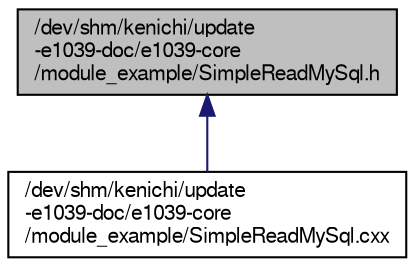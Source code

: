 digraph "/dev/shm/kenichi/update-e1039-doc/e1039-core/module_example/SimpleReadMySql.h"
{
  bgcolor="transparent";
  edge [fontname="FreeSans",fontsize="10",labelfontname="FreeSans",labelfontsize="10"];
  node [fontname="FreeSans",fontsize="10",shape=record];
  Node1 [label="/dev/shm/kenichi/update\l-e1039-doc/e1039-core\l/module_example/SimpleReadMySql.h",height=0.2,width=0.4,color="black", fillcolor="grey75", style="filled" fontcolor="black"];
  Node1 -> Node2 [dir="back",color="midnightblue",fontsize="10",style="solid",fontname="FreeSans"];
  Node2 [label="/dev/shm/kenichi/update\l-e1039-doc/e1039-core\l/module_example/SimpleReadMySql.cxx",height=0.2,width=0.4,color="black",URL="$d2/dff/SimpleReadMySql_8cxx.html"];
}
